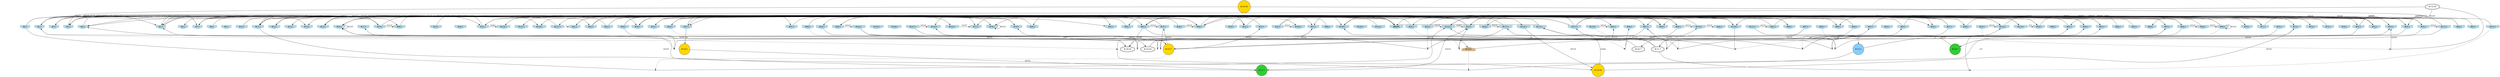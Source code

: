 digraph G {
node[shape = circle]
rankInputs [style = invisible]
rankOutputs [style = invisible]
rankInputs -> rankOutputs [color=invis]
0 [label="#0:1", style = filled, shape = invhouse, color=lightblue]
1 [label="#1:1", style = filled, shape = invhouse, color=lightblue]
2 [label="#2:1", style = filled, shape = invhouse, color=lightblue]
3 [label="#3:1", style = filled, shape = invhouse, color=lightblue]
4 [label="#4:1", style = filled, shape = invhouse, color=lightblue]
5 [label="#5:1", style = filled, shape = invhouse, color=lightblue]
6 [label="#6:1", style = filled, shape = invhouse, color=lightblue]
7 [label="#7:1", style = filled, shape = invhouse, color=lightblue]
8 [label="#8:1", style = filled, shape = invhouse, color=lightblue]
9 [label="#9:1", style = filled, shape = invhouse, color=lightblue]
10 [label="#10:1", style = filled, shape = invhouse, color=lightblue]
11 [label="#11:1", style = filled, shape = invhouse, color=lightblue]
12 [label="#12:1", style = filled, shape = invhouse, color=lightblue]
13 [label="#13:1", style = filled, shape = invhouse, color=lightblue]
14 [label="#14:1", style = filled, shape = invhouse, color=lightblue]
15 [label="#15:1", style = filled, shape = invhouse, color=lightblue]
16 [label="#16:1", style = filled, shape = invhouse, color=lightblue]
17 [label="#17:1", style = filled, shape = invhouse, color=lightblue]
18 [label="#18:1", style = filled, shape = invhouse, color=lightblue]
19 [label="#19:1", style = filled, shape = invhouse, color=lightblue]
20 [label="#20:1", style = filled, shape = invhouse, color=lightblue]
21 [label="#21:1", style = filled, shape = invhouse, color=lightblue]
22 [label="#22:1", style = filled, shape = invhouse, color=lightblue]
23 [label="#23:1", style = filled, shape = invhouse, color=lightblue]
24 [label="#24:1", style = filled, shape = invhouse, color=lightblue]
25 [label="#25:1", style = filled, shape = invhouse, color=lightblue]
26 [label="#26:1", style = filled, shape = invhouse, color=lightblue]
27 [label="#27:1", style = filled, shape = invhouse, color=lightblue]
28 [label="#28:1", style = filled, shape = invhouse, color=lightblue]
29 [label="#29:1", style = filled, shape = invhouse, color=lightblue]
30 [label="#30:1", style = filled, shape = invhouse, color=lightblue]
31 [label="#31:1", style = filled, shape = invhouse, color=lightblue]
32 [label="#32:1", style = filled, shape = invhouse, color=lightblue]
33 [label="#33:1", style = filled, shape = invhouse, color=lightblue]
34 [label="#34:1", style = filled, shape = invhouse, color=lightblue]
35 [label="#35:1", style = filled, shape = invhouse, color=lightblue]
36 [label="#36:1", style = filled, shape = invhouse, color=lightblue]
37 [label="#37:1", style = filled, shape = invhouse, color=lightblue]
38 [label="#38:1", style = filled, shape = invhouse, color=lightblue]
39 [label="#39:1", style = filled, shape = invhouse, color=lightblue]
40 [label="#40:1", style = filled, shape = invhouse, color=lightblue]
41 [label="#41:1", style = filled, shape = invhouse, color=lightblue]
42 [label="#42:1", style = filled, shape = invhouse, color=lightblue]
43 [label="#43:1", style = filled, shape = invhouse, color=lightblue]
44 [label="#44:1", style = filled, shape = invhouse, color=lightblue]
45 [label="#45:1", style = filled, shape = invhouse, color=lightblue]
46 [label="#46:1", style = filled, shape = invhouse, color=lightblue]
47 [label="#47:1", style = filled, shape = invhouse, color=lightblue]
48 [label="#48:1", style = filled, shape = invhouse, color=lightblue]
49 [label="#49:1", style = filled, shape = invhouse, color=lightblue]
50 [label="#50:1", style = filled, shape = invhouse, color=lightblue]
51 [label="#51:1", style = filled, shape = invhouse, color=lightblue]
52 [label="#52:1", style = filled, shape = invhouse, color=lightblue]
53 [label="#53:1", style = filled, shape = invhouse, color=lightblue]
54 [label="#54:1", style = filled, shape = invhouse, color=lightblue]
55 [label="#55:1", style = filled, shape = invhouse, color=lightblue]
56 [label="#56:1", style = filled, shape = invhouse, color=lightblue]
57 [label="#57:1", style = filled, shape = invhouse, color=lightblue]
58 [label="#58:1", style = filled, shape = invhouse, color=lightblue]
59 [label="#59:1", style = filled, shape = invhouse, color=lightblue]
60 [label="#60:1", style = filled, shape = invhouse, color=lightblue]
61 [label="#61:1", style = filled, shape = invhouse, color=lightblue]
62 [label="#62:1", style = filled, shape = invhouse, color=lightblue]
63 [label="#63:1", style = filled, shape = invhouse, color=lightblue]
64 [label="#64:1", style = filled, shape = invhouse, color=lightblue]
65 [label="#65:1", style = filled, shape = invhouse, color=lightblue]
66 [label="#66:1", style = filled, shape = invhouse, color=lightblue]
67 [label="#67:1", style = filled, shape = invhouse, color=lightblue]
68 [label="#68:1", style = filled, shape = invhouse, color=lightblue]
69 [label="#69:1", style = filled, shape = invhouse, color=lightblue]
70 [label="#70:1", style = filled, shape = invhouse, color=lightblue]
71 [label="#71:1", style = filled, shape = invhouse, color=lightblue]
72 [label="#72:1", style = filled, shape = invhouse, color=lightblue]
73 [label="#73:1", style = filled, shape = invhouse, color=lightblue]
74 [label="#74:1", style = filled, shape = invhouse, color=lightblue]
75 [label="#75:1", style = filled, shape = invhouse, color=lightblue]
76 [label="#76:1", style = filled, shape = invhouse, color=lightblue]
77 [label="#77:1", style = filled, shape = invhouse, color=lightblue]
78 [label="#78:1", style = filled, shape = invhouse, color=lightblue]
79 [label="#79:1", style = filled, shape = invhouse, color=lightblue]
80 [label="#80:1", style = filled, shape = invhouse, color=lightblue]
81 [label="#81:1", style = filled, shape = invhouse, color=lightblue]
82 [label="#82:1", style = filled, shape = invhouse, color=lightblue]
83 [label="#83:1", style = filled, shape = invhouse, color=lightblue]
84 [label="#84:1", style = filled, shape = invhouse, color=lightblue]
85 [label="#85:1", style = filled, shape = invhouse, color=lightblue]
86 [label="#86:1", style = filled, shape = invhouse, color=lightblue]
87 [label="#87:1", style = filled, shape = invhouse, color=lightblue]
88 [label="#88:1", style = filled, shape = invhouse, color=lightblue]
89 [label="#89:1", style = filled, shape = invhouse, color=lightblue]
90 [label="#90:1", style = filled, shape = invhouse, color=lightblue]
91 [label="#91:1", style = filled, shape = invhouse, color=lightblue]
92 [label="#92:1", style = filled, shape = invhouse, color=lightblue]
93 [label="#93:1", style = filled, shape = invhouse, color=lightblue]
94 [label="#94:1", style = filled, shape = invhouse, color=lightblue]
95 [label="#95:1", style = filled, shape = invhouse, color=lightblue]
96 [label="#96:1", style = filled, shape = invhouse, color=lightblue]
97 [label="#97:1", style = filled, shape = invhouse, color=lightblue]
98 [label="#98:1", style = filled, shape = invhouse, color=lightblue]
99 [label="#99:1", style = filled, shape = invhouse, color=lightblue]
100 [label="#100:1", style = filled, shape = invhouse, color=lightblue]
101 [label="#101:1", style = filled, shape = invhouse, color=lightblue]
102 [label="#102:1", style = filled, shape = invhouse, color=lightblue]
103 [label="#103:1", style = filled, shape = invhouse, color=lightblue]
104 [label="#104:1", style = filled, shape = invhouse, color=lightblue]
105 [label="#105:1", style = filled, shape = invhouse, color=lightblue]
106 [label="#106:1", style = filled, shape = invhouse, color=lightblue]
107 [label="#107:1", style = filled, shape = invhouse, color=lightblue]
108 [label="#108:1", style = filled, shape = invhouse, color=lightblue]
109 [label="#109:1", style = filled, shape = invhouse, color=lightblue]
110 [label="#110:1", style = filled, shape = invhouse, color=lightblue]
111 [label="#111:1", style = filled, shape = invhouse, color=lightblue]
112 [label="#112:1", style = filled, shape = invhouse, color=lightblue]
113 [label="#113:1", style = filled, shape = invhouse, color=lightblue]
114 [label="#114:1", style = filled, shape = invhouse, color=lightblue]
115 [label="#115:1", style = filled, shape = invhouse, color=lightblue]
116 [label="#116:1", style = filled, shape = invhouse, color=lightblue]
117 [label="#117:1", style = filled, shape = invhouse, color=lightblue]
118 [label="#118:1", style = filled, shape = invhouse, color=lightblue]
119 [label="#119:1", style = filled, shape = invhouse, color=lightblue]
120 [label="#120:1", style = filled, shape = invhouse, color=lightblue]
121 [label="#121:1", style = filled, shape = invhouse, color=lightblue]
122 [label="#122:1", style = filled, shape = invhouse, color=lightblue]
123 [label="#123:1", style = filled, shape = invhouse, color=lightblue]
124 [label="#124:1", style = filled, shape = invhouse, color=lightblue]
125 [label="#125:1", style = filled, shape = invhouse, color=lightblue]
126 [label="#126:1", style = filled, shape = invhouse, color=lightblue]
127 [label="#127:1", style = filled, shape = invhouse, color=lightblue]
128 [label="#128:1", style = filled, shape = house, color=tan]
129 [label="#129:49", shape = doubleoctagon]
130 [label="#130:49", style = filled, fillcolor = gold]
131 [label="#131:7", shape = doubleoctagon]
132 [label="#132:49", shape = doubleoctagon]
133 [label="#133:1", style = filled, fillcolor = lightskyblue]
134 [label="#134:49", style = filled, fillcolor = gold]
135 [label="#135:7", style = filled, fillcolor = gold]
136 [label="#136:7", style = filled, fillcolor=limegreen]
137 [label="#137:7", style = filled, fillcolor=limegreen]
138 [label="#138:49", shape = doubleoctagon]
139 [label="#139:1", style = filled, fillcolor = gold]
140 [label="#140:7", shape = doubleoctagon]
28 -> 128 [label = "65535"]
84 -> 28 [label = "65535"]
4 -> 99 [label = "65535"]
25 -> 111 [label = "65535"]
119 -> 36 [label = "65535"]
142 [shape = point]
59 -> 142 [style = dashed]
132 -> 142 [dir = none]
142 -> 53
23 -> 56 [label = "65535"]
94 -> 69 [label = "65535"]
129 -> 21 [label = "65535"]
55 -> 120 [label = "65535"]
55 -> 16 [label = "65535"]
39 -> 120 [label = "65535"]
143 [shape = point]
128 -> 143 [style = dashed]
133 -> 143 [dir = none]
143 -> 17
50 -> 68 [label = "65535"]
1 -> 42 [label = "65535"]
85 -> 127 [label = "65535"]
24 -> 89 [label = "65535"]
118 -> 45 [label = "65535"]
87 -> 131 [label = "65535"]
121 -> 85 [label = "65535"]
134 -> 73 [label = "65535"]
110 -> 29 [label = "65535"]
111 -> 124 [label = "65535"]
35 -> 14 [label = "65535"]
11 -> 111 [label = "65535"]
52 -> 114 [label = "65535"]
114 -> 120 [label = "65535"]
43 -> 45 [label = "65535"]
41 -> 81 [label = "65535"]
34 -> 21 [label = "65535"]
132 -> 108 [label = "65535"]
52 -> 66 [label = "65535"]
49 -> 119 [label = "65535"]
135 -> 33 [label = "65535"]
49 -> 135 [label = "65535"]
101 -> 7 [label = "65535"]
69 -> 35 [label = "65535"]
78 -> 78 [label = "65535"]
86 -> 41 [label = "65535"]
44 -> 100 [label = "65535"]
29 -> 104 [label = "65535"]
120 -> 125 [label = "65535"]
32 -> 49 [label = "65535"]
144 [shape = point]
118 -> 144 [style = dashed]
57 -> 144 [dir = none]
144 -> 47
135 -> 37 [label = "65535"]
57 -> 99 [label = "65535"]
112 -> 111 [label = "65535"]
8 -> 47 [label = "65535"]
145 [shape = point]
88 -> 145 [style = dashed]
54 -> 145 [dir = none]
145 -> 114
10 -> 99 [label = "65535"]
93 -> 27 [label = "65535"]
117 -> 7 [label = "65535"]
68 -> 12 [label = "65535"]
36 -> 48 [label = "65535"]
97 -> 63 [label = "65535"]
25 -> 83 [label = "65535"]
16 -> 16 [label = "65535"]
38 -> 99 [label = "65535"]
131 -> 63 [label = "65535"]
19 -> 79 [label = "65535"]
55 -> 6 [label = "65535"]
69 -> 69 [label = "65535"]
55 -> 136 [label = "65535"]
71 -> 51 [label = "65535"]
43 -> 16 [label = "65535"]
62 -> 83 [label = "65535"]
83 -> 111 [label = "65535"]
129 -> 45 [label = "65535"]
0 -> 122 [label = "65535"]
10 -> 126 [label = "65535"]
5 -> 7 [label = "65535"]
43 -> 32 [label = "65535"]
108 -> 111 [label = "65535"]
99 -> 32 [label = "65535"]
3 -> 58 [label = "65535"]
90 -> 102 [label = "65535"]
35 -> 83 [label = "65535"]
38 -> 3 [label = "65535"]
99 -> 2 [label = "65535"]
117 -> 48 [label = "65535"]
82 -> 5 [label = "65535"]
96 -> 31 [label = "65535"]
31 -> 124 [label = "16383"]
18 -> 15 [label = "65535"]
116 -> 134 [label = "65535"]
34 -> 100 [label = "65535"]
31 -> 123 [label = "65535"]
7 -> 79 [label = "65535"]
146 [shape = point]
107 -> 146 [style = dashed]
37 -> 146 [dir = none]
146 -> 67
147 [shape = point]
47 -> 147 [style = dashed]
67 -> 147 [dir = none]
147 -> 4
148 [shape = point]
16 -> 148 [style = dashed]
44 -> 148 [dir = none]
148 -> 119
149 [shape = point]
98 -> 149 [style = dashed]
104 -> 149 [dir = none]
149 -> 93
131 -> 112 [label = "65535"]
136 -> 115 [label = "65535"]
130 -> 3 [label = "65535"]
3 -> 5 [label = "65535"]
91 -> 56 [label = "16383"]
34 -> 108 [label = "65535"]
107 -> 102 [label = "65535"]
18 -> 96 [label = "65535"]
0 -> 96 [label = "65535"]
137 -> 35 [label = "65535"]
150 [shape = point]
69 -> 150 [style = dashed]
120 -> 150 [dir = none]
150 -> 16
59 -> 122 [label = "65535"]
52 -> 31 [label = "65535"]
54 -> 35 [label = "1023"]
62 -> 82 [label = "65535"]
68 -> 94 [label = "65535"]
80 -> 24 [label = "65535"]
31 -> 11 [label = "65535"]
151 [shape = point]
90 -> 151 [style = dashed]
68 -> 151 [dir = none]
151 -> 1
5 -> 86 [label = "511"]
131 -> 117 [label = "65535"]
152 [shape = point]
1 -> 152 [style = dashed]
115 -> 152 [dir = none]
152 -> 134
69 -> 21 [label = "65535"]
83 -> 138 [label = "16383"]
90 -> 2 [label = "65535"]
121 -> 133 [label = "511"]
111 -> 50 [label = "65535"]
153 [shape = point]
135 -> 153 [style = dashed]
0 -> 153 [dir = none]
153 -> 114
99 -> 54 [label = "1023"]
103 -> 77 [label = "32767"]
35 -> 78 [label = "65535"]
114 -> 35 [label = "16383"]
63 -> 80 [label = "65535"]
65 -> 11 [label = "65535"]
117 -> 16 [label = "65535"]
122 -> 71 [label = "65535"]
104 -> 138 [label = "1023"]
138 -> 5 [label = "32767"]
23 -> 114 [label = "65535"]
127 -> 3 [label = "65535"]
85 -> 122 [label = "65535"]
16 -> 129 [label = "65535"]
23 -> 62 [label = "2047"]
44 -> 48 [label = "65535"]
130 -> 61 [label = "65535"]
123 -> 27 [label = "65535"]
57 -> 13 [label = "65535"]
154 [shape = point]
90 -> 154 [style = dashed]
83 -> 154 [dir = none]
154 -> 122
64 -> 47 [label = "2047"]
42 -> 67 [label = "65535"]
114 -> 73 [label = "511"]
42 -> 24 [label = "127"]
134 -> 112 [label = "16383"]
51 -> 53 [label = "65535"]
155 [shape = point]
22 -> 155 [style = dashed]
47 -> 155 [dir = none]
155 -> 46
44 -> 78 [label = "31"]
156 [shape = point]
26 -> 156 [style = dashed]
51 -> 156 [dir = none]
156 -> 35
1 -> 116 [label = "255"]
72 -> 137 [label = "127"]
117 -> 52 [label = "65535"]
157 [shape = point]
101 -> 157 [style = dashed]
131 -> 157 [dir = none]
157 -> 61
95 -> 48 [label = "65535"]
55 -> 113 [label = "65535"]
58 -> 74 [label = "65535"]
57 -> 7 [label = "65535"]
27 -> 71 [label = "65535"]
93 -> 55 [label = "65535"]
26 -> 97 [label = "3"]
158 [shape = point]
23 -> 158 [style = dashed]
107 -> 158 [dir = none]
158 -> 62
11 -> 49 [label = "15"]
139 -> 137 [label = "65535"]
27 -> 139 [label = "63"]
115 -> 12 [label = "3"]
128 -> 91 [label = "31"]
1 -> 14 [label = "63"]
113 -> 54 [label = "65535"]
123 -> 50 [label = "255"]
159 [shape = point]
16 -> 159 [style = dashed]
21 -> 159 [dir = none]
159 -> 79
117 -> 22 [label = "65535"]
37 -> 5 [label = "65535"]
22 -> 1 [label = "65535"]
133 -> 53 [label = "15"]
135 -> 102 [label = "65535"]
104 -> 135 [label = "3"]
75 -> 4 [label = "31"]
127 -> 41 [label = "1"]
73 -> 138 [label = "7"]
30 -> 25 [label = "65535"]
33 -> 26 [label = "65535"]
11 -> 103 [label = "65535"]
36 -> 115 [label = "65535"]
140 -> 108 [label = "31"]
87 -> 140 [label = "65535"]
1 -> 81 [label = "65535"]
83 -> 37 [label = "65535"]
55 -> 83 [label = "65535"]
112 -> 15 [label = "65535"]
113 -> 135 [label = "65535"]
2 -> 70 [label = "65535"]
98 -> 77 [label = "65535"]
79 -> 4 [label = "3"]
51 -> 53 [label = "65535"]
61 -> 89 [label = "3"]
67 -> 77 [label = "65535"]
119 -> 40 [label = "65535"]
49 -> 29 [label = "1"]
123 -> 114 [label = "1"]
18 -> 50 [label = "3"]
94 -> 3 [label = "65535"]
30 -> 126 [label = "65535"]
11 -> 137 [label = "65535"]
132 -> 18 [label = "65535"]
{
	rank = same
	rankdir = TB
	rankInputs -> 0 -> 1 -> 2 -> 3 -> 4 -> 5 -> 6 -> 7 -> 8 -> 9 -> 10 -> 11 -> 12 -> 13 -> 14 -> 15 -> 16 -> 17 -> 18 -> 19 -> 20 -> 21 -> 22 -> 23 -> 24 -> 25 -> 26 -> 27 -> 28 -> 29 -> 30 -> 31 -> 32 -> 33 -> 34 -> 35 -> 36 -> 37 -> 38 -> 39 -> 40 -> 41 -> 42 -> 43 -> 44 -> 45 -> 46 -> 47 -> 48 -> 49 -> 50 -> 51 -> 52 -> 53 -> 54 -> 55 -> 56 -> 57 -> 58 -> 59 -> 60 -> 61 -> 62 -> 63 -> 64 -> 65 -> 66 -> 67 -> 68 -> 69 -> 70 -> 71 -> 72 -> 73 -> 74 -> 75 -> 76 -> 77 -> 78 -> 79 -> 80 -> 81 -> 82 -> 83 -> 84 -> 85 -> 86 -> 87 -> 88 -> 89 -> 90 -> 91 -> 92 -> 93 -> 94 -> 95 -> 96 -> 97 -> 98 -> 99 -> 100 -> 101 -> 102 -> 103 -> 104 -> 105 -> 106 -> 107 -> 108 -> 109 -> 110 -> 111 -> 112 -> 113 -> 114 -> 115 -> 116 -> 117 -> 118 -> 119 -> 120 -> 121 -> 122 -> 123 -> 124 -> 125 -> 126 -> 127 [style = invis]
}
{
	rank = same
	rankdir = TB
	rankOutputs -> 128 [style = invis]
}
}
